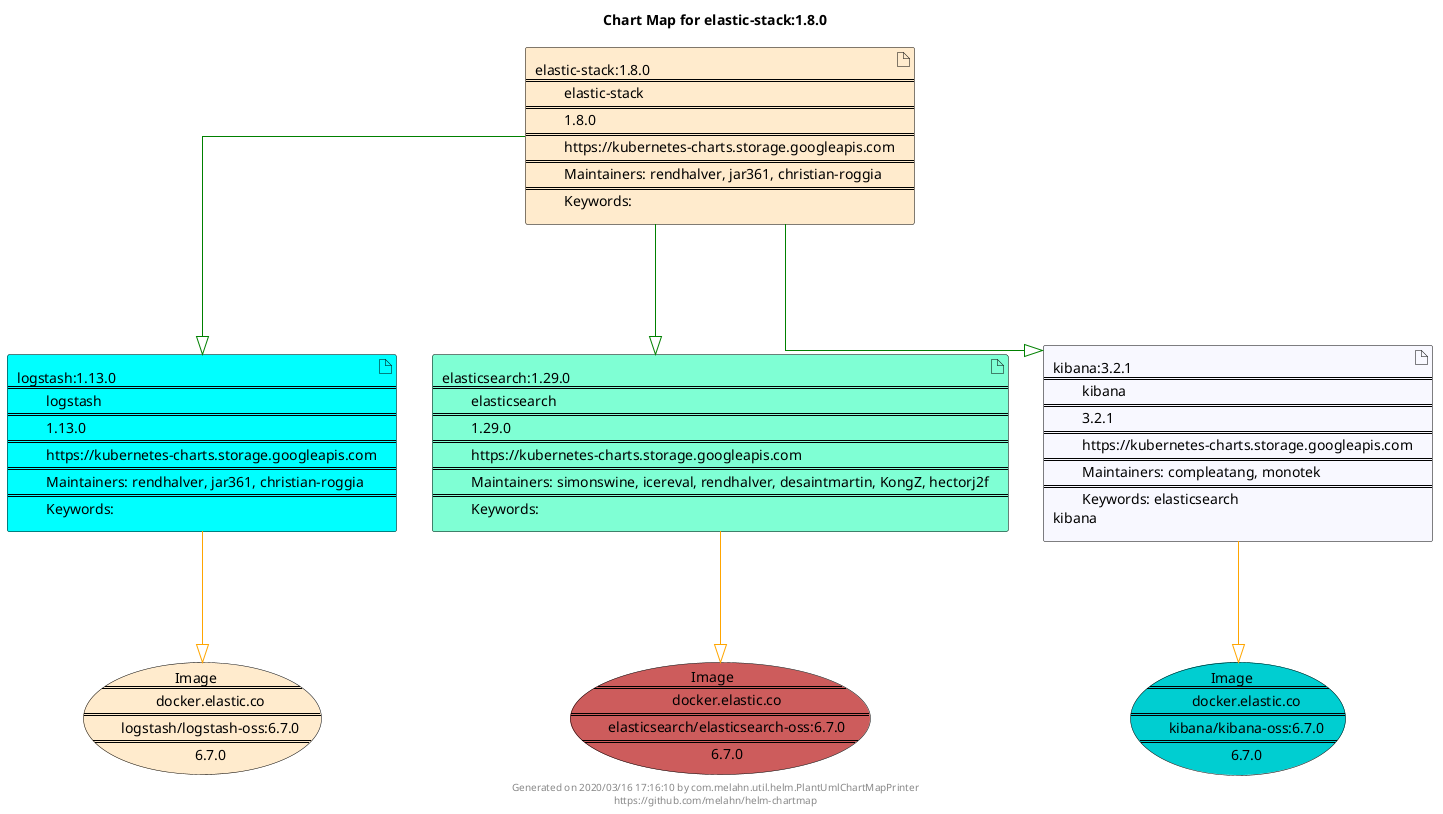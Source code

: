 @startuml
skinparam linetype ortho
skinparam backgroundColor white
skinparam usecaseBorderColor black
skinparam usecaseArrowColor LightSlateGray
skinparam artifactBorderColor black
skinparam artifactArrowColor LightSlateGray

title Chart Map for elastic-stack:1.8.0

'There are 4 referenced Helm Charts
artifact "logstash:1.13.0\n====\n\tlogstash\n====\n\t1.13.0\n====\n\thttps://kubernetes-charts.storage.googleapis.com\n====\n\tMaintainers: rendhalver, jar361, christian-roggia\n====\n\tKeywords: " as logstash_1_13_0 #Aqua
artifact "elasticsearch:1.29.0\n====\n\telasticsearch\n====\n\t1.29.0\n====\n\thttps://kubernetes-charts.storage.googleapis.com\n====\n\tMaintainers: simonswine, icereval, rendhalver, desaintmartin, KongZ, hectorj2f\n====\n\tKeywords: " as elasticsearch_1_29_0 #Aquamarine
artifact "kibana:3.2.1\n====\n\tkibana\n====\n\t3.2.1\n====\n\thttps://kubernetes-charts.storage.googleapis.com\n====\n\tMaintainers: compleatang, monotek\n====\n\tKeywords: elasticsearch\nkibana" as kibana_3_2_1 #GhostWhite
artifact "elastic-stack:1.8.0\n====\n\telastic-stack\n====\n\t1.8.0\n====\n\thttps://kubernetes-charts.storage.googleapis.com\n====\n\tMaintainers: rendhalver, jar361, christian-roggia\n====\n\tKeywords: " as elastic_stack_1_8_0 #BlanchedAlmond

'There are 3 referenced Docker Images
usecase "Image\n====\n\tdocker.elastic.co\n====\n\tlogstash/logstash-oss:6.7.0\n====\n\t6.7.0" as docker_elastic_co_logstash_logstash_oss_6_7_0 #BlanchedAlmond
usecase "Image\n====\n\tdocker.elastic.co\n====\n\tkibana/kibana-oss:6.7.0\n====\n\t6.7.0" as docker_elastic_co_kibana_kibana_oss_6_7_0 #DarkTurquoise
usecase "Image\n====\n\tdocker.elastic.co\n====\n\telasticsearch/elasticsearch-oss:6.7.0\n====\n\t6.7.0" as docker_elastic_co_elasticsearch_elasticsearch_oss_6_7_0 #IndianRed

'Chart Dependencies
elastic_stack_1_8_0--[#green]-|>logstash_1_13_0
elastic_stack_1_8_0--[#green]-|>kibana_3_2_1
elastic_stack_1_8_0--[#green]-|>elasticsearch_1_29_0
logstash_1_13_0--[#orange]-|>docker_elastic_co_logstash_logstash_oss_6_7_0
elasticsearch_1_29_0--[#orange]-|>docker_elastic_co_elasticsearch_elasticsearch_oss_6_7_0
kibana_3_2_1--[#orange]-|>docker_elastic_co_kibana_kibana_oss_6_7_0

center footer Generated on 2020/03/16 17:16:10 by com.melahn.util.helm.PlantUmlChartMapPrinter\nhttps://github.com/melahn/helm-chartmap
@enduml

